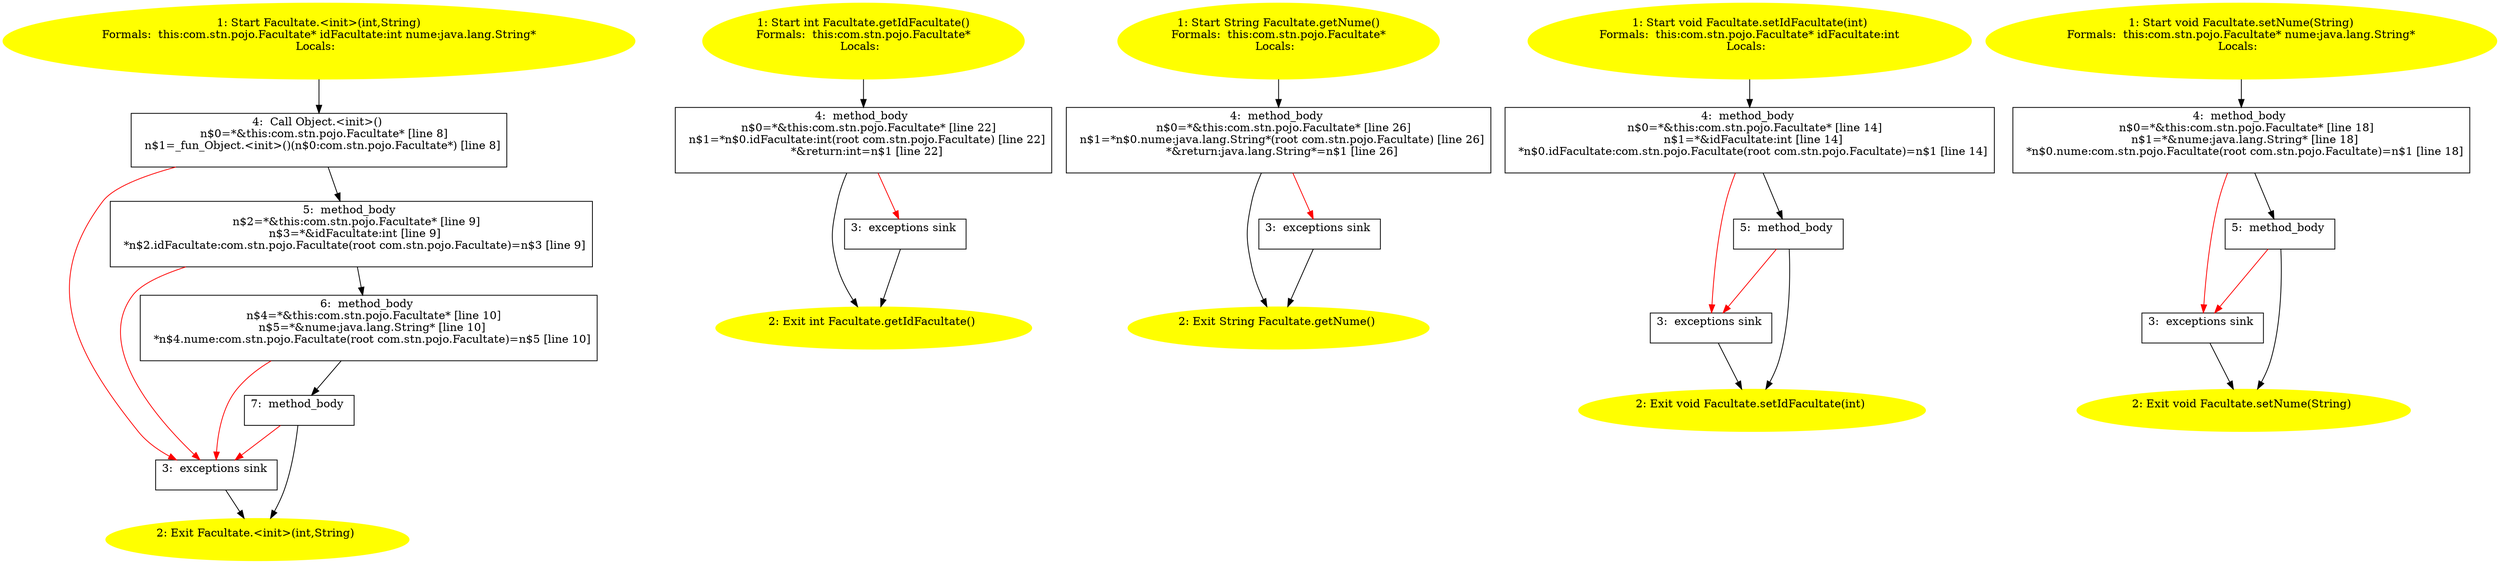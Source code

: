 /* @generated */
digraph cfg {
"com.stn.pojo.Facultate.<init>(int,java.lang.String).ca2a8fa0b78b1aaac5e87f325f8b07aa_1" [label="1: Start Facultate.<init>(int,String)\nFormals:  this:com.stn.pojo.Facultate* idFacultate:int nume:java.lang.String*\nLocals:  \n  " color=yellow style=filled]
	

	 "com.stn.pojo.Facultate.<init>(int,java.lang.String).ca2a8fa0b78b1aaac5e87f325f8b07aa_1" -> "com.stn.pojo.Facultate.<init>(int,java.lang.String).ca2a8fa0b78b1aaac5e87f325f8b07aa_4" ;
"com.stn.pojo.Facultate.<init>(int,java.lang.String).ca2a8fa0b78b1aaac5e87f325f8b07aa_2" [label="2: Exit Facultate.<init>(int,String) \n  " color=yellow style=filled]
	

"com.stn.pojo.Facultate.<init>(int,java.lang.String).ca2a8fa0b78b1aaac5e87f325f8b07aa_3" [label="3:  exceptions sink \n  " shape="box"]
	

	 "com.stn.pojo.Facultate.<init>(int,java.lang.String).ca2a8fa0b78b1aaac5e87f325f8b07aa_3" -> "com.stn.pojo.Facultate.<init>(int,java.lang.String).ca2a8fa0b78b1aaac5e87f325f8b07aa_2" ;
"com.stn.pojo.Facultate.<init>(int,java.lang.String).ca2a8fa0b78b1aaac5e87f325f8b07aa_4" [label="4:  Call Object.<init>() \n   n$0=*&this:com.stn.pojo.Facultate* [line 8]\n  n$1=_fun_Object.<init>()(n$0:com.stn.pojo.Facultate*) [line 8]\n " shape="box"]
	

	 "com.stn.pojo.Facultate.<init>(int,java.lang.String).ca2a8fa0b78b1aaac5e87f325f8b07aa_4" -> "com.stn.pojo.Facultate.<init>(int,java.lang.String).ca2a8fa0b78b1aaac5e87f325f8b07aa_5" ;
	 "com.stn.pojo.Facultate.<init>(int,java.lang.String).ca2a8fa0b78b1aaac5e87f325f8b07aa_4" -> "com.stn.pojo.Facultate.<init>(int,java.lang.String).ca2a8fa0b78b1aaac5e87f325f8b07aa_3" [color="red" ];
"com.stn.pojo.Facultate.<init>(int,java.lang.String).ca2a8fa0b78b1aaac5e87f325f8b07aa_5" [label="5:  method_body \n   n$2=*&this:com.stn.pojo.Facultate* [line 9]\n  n$3=*&idFacultate:int [line 9]\n  *n$2.idFacultate:com.stn.pojo.Facultate(root com.stn.pojo.Facultate)=n$3 [line 9]\n " shape="box"]
	

	 "com.stn.pojo.Facultate.<init>(int,java.lang.String).ca2a8fa0b78b1aaac5e87f325f8b07aa_5" -> "com.stn.pojo.Facultate.<init>(int,java.lang.String).ca2a8fa0b78b1aaac5e87f325f8b07aa_6" ;
	 "com.stn.pojo.Facultate.<init>(int,java.lang.String).ca2a8fa0b78b1aaac5e87f325f8b07aa_5" -> "com.stn.pojo.Facultate.<init>(int,java.lang.String).ca2a8fa0b78b1aaac5e87f325f8b07aa_3" [color="red" ];
"com.stn.pojo.Facultate.<init>(int,java.lang.String).ca2a8fa0b78b1aaac5e87f325f8b07aa_6" [label="6:  method_body \n   n$4=*&this:com.stn.pojo.Facultate* [line 10]\n  n$5=*&nume:java.lang.String* [line 10]\n  *n$4.nume:com.stn.pojo.Facultate(root com.stn.pojo.Facultate)=n$5 [line 10]\n " shape="box"]
	

	 "com.stn.pojo.Facultate.<init>(int,java.lang.String).ca2a8fa0b78b1aaac5e87f325f8b07aa_6" -> "com.stn.pojo.Facultate.<init>(int,java.lang.String).ca2a8fa0b78b1aaac5e87f325f8b07aa_7" ;
	 "com.stn.pojo.Facultate.<init>(int,java.lang.String).ca2a8fa0b78b1aaac5e87f325f8b07aa_6" -> "com.stn.pojo.Facultate.<init>(int,java.lang.String).ca2a8fa0b78b1aaac5e87f325f8b07aa_3" [color="red" ];
"com.stn.pojo.Facultate.<init>(int,java.lang.String).ca2a8fa0b78b1aaac5e87f325f8b07aa_7" [label="7:  method_body \n  " shape="box"]
	

	 "com.stn.pojo.Facultate.<init>(int,java.lang.String).ca2a8fa0b78b1aaac5e87f325f8b07aa_7" -> "com.stn.pojo.Facultate.<init>(int,java.lang.String).ca2a8fa0b78b1aaac5e87f325f8b07aa_2" ;
	 "com.stn.pojo.Facultate.<init>(int,java.lang.String).ca2a8fa0b78b1aaac5e87f325f8b07aa_7" -> "com.stn.pojo.Facultate.<init>(int,java.lang.String).ca2a8fa0b78b1aaac5e87f325f8b07aa_3" [color="red" ];
"com.stn.pojo.Facultate.getIdFacultate():int.463ab6ccfa1c208425cfdc45ad57c727_1" [label="1: Start int Facultate.getIdFacultate()\nFormals:  this:com.stn.pojo.Facultate*\nLocals:  \n  " color=yellow style=filled]
	

	 "com.stn.pojo.Facultate.getIdFacultate():int.463ab6ccfa1c208425cfdc45ad57c727_1" -> "com.stn.pojo.Facultate.getIdFacultate():int.463ab6ccfa1c208425cfdc45ad57c727_4" ;
"com.stn.pojo.Facultate.getIdFacultate():int.463ab6ccfa1c208425cfdc45ad57c727_2" [label="2: Exit int Facultate.getIdFacultate() \n  " color=yellow style=filled]
	

"com.stn.pojo.Facultate.getIdFacultate():int.463ab6ccfa1c208425cfdc45ad57c727_3" [label="3:  exceptions sink \n  " shape="box"]
	

	 "com.stn.pojo.Facultate.getIdFacultate():int.463ab6ccfa1c208425cfdc45ad57c727_3" -> "com.stn.pojo.Facultate.getIdFacultate():int.463ab6ccfa1c208425cfdc45ad57c727_2" ;
"com.stn.pojo.Facultate.getIdFacultate():int.463ab6ccfa1c208425cfdc45ad57c727_4" [label="4:  method_body \n   n$0=*&this:com.stn.pojo.Facultate* [line 22]\n  n$1=*n$0.idFacultate:int(root com.stn.pojo.Facultate) [line 22]\n  *&return:int=n$1 [line 22]\n " shape="box"]
	

	 "com.stn.pojo.Facultate.getIdFacultate():int.463ab6ccfa1c208425cfdc45ad57c727_4" -> "com.stn.pojo.Facultate.getIdFacultate():int.463ab6ccfa1c208425cfdc45ad57c727_2" ;
	 "com.stn.pojo.Facultate.getIdFacultate():int.463ab6ccfa1c208425cfdc45ad57c727_4" -> "com.stn.pojo.Facultate.getIdFacultate():int.463ab6ccfa1c208425cfdc45ad57c727_3" [color="red" ];
"com.stn.pojo.Facultate.getNume():java.lang.String.3a2ea0c1cef967ab268a16fae71c0b0f_1" [label="1: Start String Facultate.getNume()\nFormals:  this:com.stn.pojo.Facultate*\nLocals:  \n  " color=yellow style=filled]
	

	 "com.stn.pojo.Facultate.getNume():java.lang.String.3a2ea0c1cef967ab268a16fae71c0b0f_1" -> "com.stn.pojo.Facultate.getNume():java.lang.String.3a2ea0c1cef967ab268a16fae71c0b0f_4" ;
"com.stn.pojo.Facultate.getNume():java.lang.String.3a2ea0c1cef967ab268a16fae71c0b0f_2" [label="2: Exit String Facultate.getNume() \n  " color=yellow style=filled]
	

"com.stn.pojo.Facultate.getNume():java.lang.String.3a2ea0c1cef967ab268a16fae71c0b0f_3" [label="3:  exceptions sink \n  " shape="box"]
	

	 "com.stn.pojo.Facultate.getNume():java.lang.String.3a2ea0c1cef967ab268a16fae71c0b0f_3" -> "com.stn.pojo.Facultate.getNume():java.lang.String.3a2ea0c1cef967ab268a16fae71c0b0f_2" ;
"com.stn.pojo.Facultate.getNume():java.lang.String.3a2ea0c1cef967ab268a16fae71c0b0f_4" [label="4:  method_body \n   n$0=*&this:com.stn.pojo.Facultate* [line 26]\n  n$1=*n$0.nume:java.lang.String*(root com.stn.pojo.Facultate) [line 26]\n  *&return:java.lang.String*=n$1 [line 26]\n " shape="box"]
	

	 "com.stn.pojo.Facultate.getNume():java.lang.String.3a2ea0c1cef967ab268a16fae71c0b0f_4" -> "com.stn.pojo.Facultate.getNume():java.lang.String.3a2ea0c1cef967ab268a16fae71c0b0f_2" ;
	 "com.stn.pojo.Facultate.getNume():java.lang.String.3a2ea0c1cef967ab268a16fae71c0b0f_4" -> "com.stn.pojo.Facultate.getNume():java.lang.String.3a2ea0c1cef967ab268a16fae71c0b0f_3" [color="red" ];
"com.stn.pojo.Facultate.setIdFacultate(int):void.bb4028d4c919c8795fd9344ef52fbb76_1" [label="1: Start void Facultate.setIdFacultate(int)\nFormals:  this:com.stn.pojo.Facultate* idFacultate:int\nLocals:  \n  " color=yellow style=filled]
	

	 "com.stn.pojo.Facultate.setIdFacultate(int):void.bb4028d4c919c8795fd9344ef52fbb76_1" -> "com.stn.pojo.Facultate.setIdFacultate(int):void.bb4028d4c919c8795fd9344ef52fbb76_4" ;
"com.stn.pojo.Facultate.setIdFacultate(int):void.bb4028d4c919c8795fd9344ef52fbb76_2" [label="2: Exit void Facultate.setIdFacultate(int) \n  " color=yellow style=filled]
	

"com.stn.pojo.Facultate.setIdFacultate(int):void.bb4028d4c919c8795fd9344ef52fbb76_3" [label="3:  exceptions sink \n  " shape="box"]
	

	 "com.stn.pojo.Facultate.setIdFacultate(int):void.bb4028d4c919c8795fd9344ef52fbb76_3" -> "com.stn.pojo.Facultate.setIdFacultate(int):void.bb4028d4c919c8795fd9344ef52fbb76_2" ;
"com.stn.pojo.Facultate.setIdFacultate(int):void.bb4028d4c919c8795fd9344ef52fbb76_4" [label="4:  method_body \n   n$0=*&this:com.stn.pojo.Facultate* [line 14]\n  n$1=*&idFacultate:int [line 14]\n  *n$0.idFacultate:com.stn.pojo.Facultate(root com.stn.pojo.Facultate)=n$1 [line 14]\n " shape="box"]
	

	 "com.stn.pojo.Facultate.setIdFacultate(int):void.bb4028d4c919c8795fd9344ef52fbb76_4" -> "com.stn.pojo.Facultate.setIdFacultate(int):void.bb4028d4c919c8795fd9344ef52fbb76_5" ;
	 "com.stn.pojo.Facultate.setIdFacultate(int):void.bb4028d4c919c8795fd9344ef52fbb76_4" -> "com.stn.pojo.Facultate.setIdFacultate(int):void.bb4028d4c919c8795fd9344ef52fbb76_3" [color="red" ];
"com.stn.pojo.Facultate.setIdFacultate(int):void.bb4028d4c919c8795fd9344ef52fbb76_5" [label="5:  method_body \n  " shape="box"]
	

	 "com.stn.pojo.Facultate.setIdFacultate(int):void.bb4028d4c919c8795fd9344ef52fbb76_5" -> "com.stn.pojo.Facultate.setIdFacultate(int):void.bb4028d4c919c8795fd9344ef52fbb76_2" ;
	 "com.stn.pojo.Facultate.setIdFacultate(int):void.bb4028d4c919c8795fd9344ef52fbb76_5" -> "com.stn.pojo.Facultate.setIdFacultate(int):void.bb4028d4c919c8795fd9344ef52fbb76_3" [color="red" ];
"com.stn.pojo.Facultate.setNume(java.lang.String):void.d2f3dc07f5c5c4f33ba8da93a170fb29_1" [label="1: Start void Facultate.setNume(String)\nFormals:  this:com.stn.pojo.Facultate* nume:java.lang.String*\nLocals:  \n  " color=yellow style=filled]
	

	 "com.stn.pojo.Facultate.setNume(java.lang.String):void.d2f3dc07f5c5c4f33ba8da93a170fb29_1" -> "com.stn.pojo.Facultate.setNume(java.lang.String):void.d2f3dc07f5c5c4f33ba8da93a170fb29_4" ;
"com.stn.pojo.Facultate.setNume(java.lang.String):void.d2f3dc07f5c5c4f33ba8da93a170fb29_2" [label="2: Exit void Facultate.setNume(String) \n  " color=yellow style=filled]
	

"com.stn.pojo.Facultate.setNume(java.lang.String):void.d2f3dc07f5c5c4f33ba8da93a170fb29_3" [label="3:  exceptions sink \n  " shape="box"]
	

	 "com.stn.pojo.Facultate.setNume(java.lang.String):void.d2f3dc07f5c5c4f33ba8da93a170fb29_3" -> "com.stn.pojo.Facultate.setNume(java.lang.String):void.d2f3dc07f5c5c4f33ba8da93a170fb29_2" ;
"com.stn.pojo.Facultate.setNume(java.lang.String):void.d2f3dc07f5c5c4f33ba8da93a170fb29_4" [label="4:  method_body \n   n$0=*&this:com.stn.pojo.Facultate* [line 18]\n  n$1=*&nume:java.lang.String* [line 18]\n  *n$0.nume:com.stn.pojo.Facultate(root com.stn.pojo.Facultate)=n$1 [line 18]\n " shape="box"]
	

	 "com.stn.pojo.Facultate.setNume(java.lang.String):void.d2f3dc07f5c5c4f33ba8da93a170fb29_4" -> "com.stn.pojo.Facultate.setNume(java.lang.String):void.d2f3dc07f5c5c4f33ba8da93a170fb29_5" ;
	 "com.stn.pojo.Facultate.setNume(java.lang.String):void.d2f3dc07f5c5c4f33ba8da93a170fb29_4" -> "com.stn.pojo.Facultate.setNume(java.lang.String):void.d2f3dc07f5c5c4f33ba8da93a170fb29_3" [color="red" ];
"com.stn.pojo.Facultate.setNume(java.lang.String):void.d2f3dc07f5c5c4f33ba8da93a170fb29_5" [label="5:  method_body \n  " shape="box"]
	

	 "com.stn.pojo.Facultate.setNume(java.lang.String):void.d2f3dc07f5c5c4f33ba8da93a170fb29_5" -> "com.stn.pojo.Facultate.setNume(java.lang.String):void.d2f3dc07f5c5c4f33ba8da93a170fb29_2" ;
	 "com.stn.pojo.Facultate.setNume(java.lang.String):void.d2f3dc07f5c5c4f33ba8da93a170fb29_5" -> "com.stn.pojo.Facultate.setNume(java.lang.String):void.d2f3dc07f5c5c4f33ba8da93a170fb29_3" [color="red" ];
}
